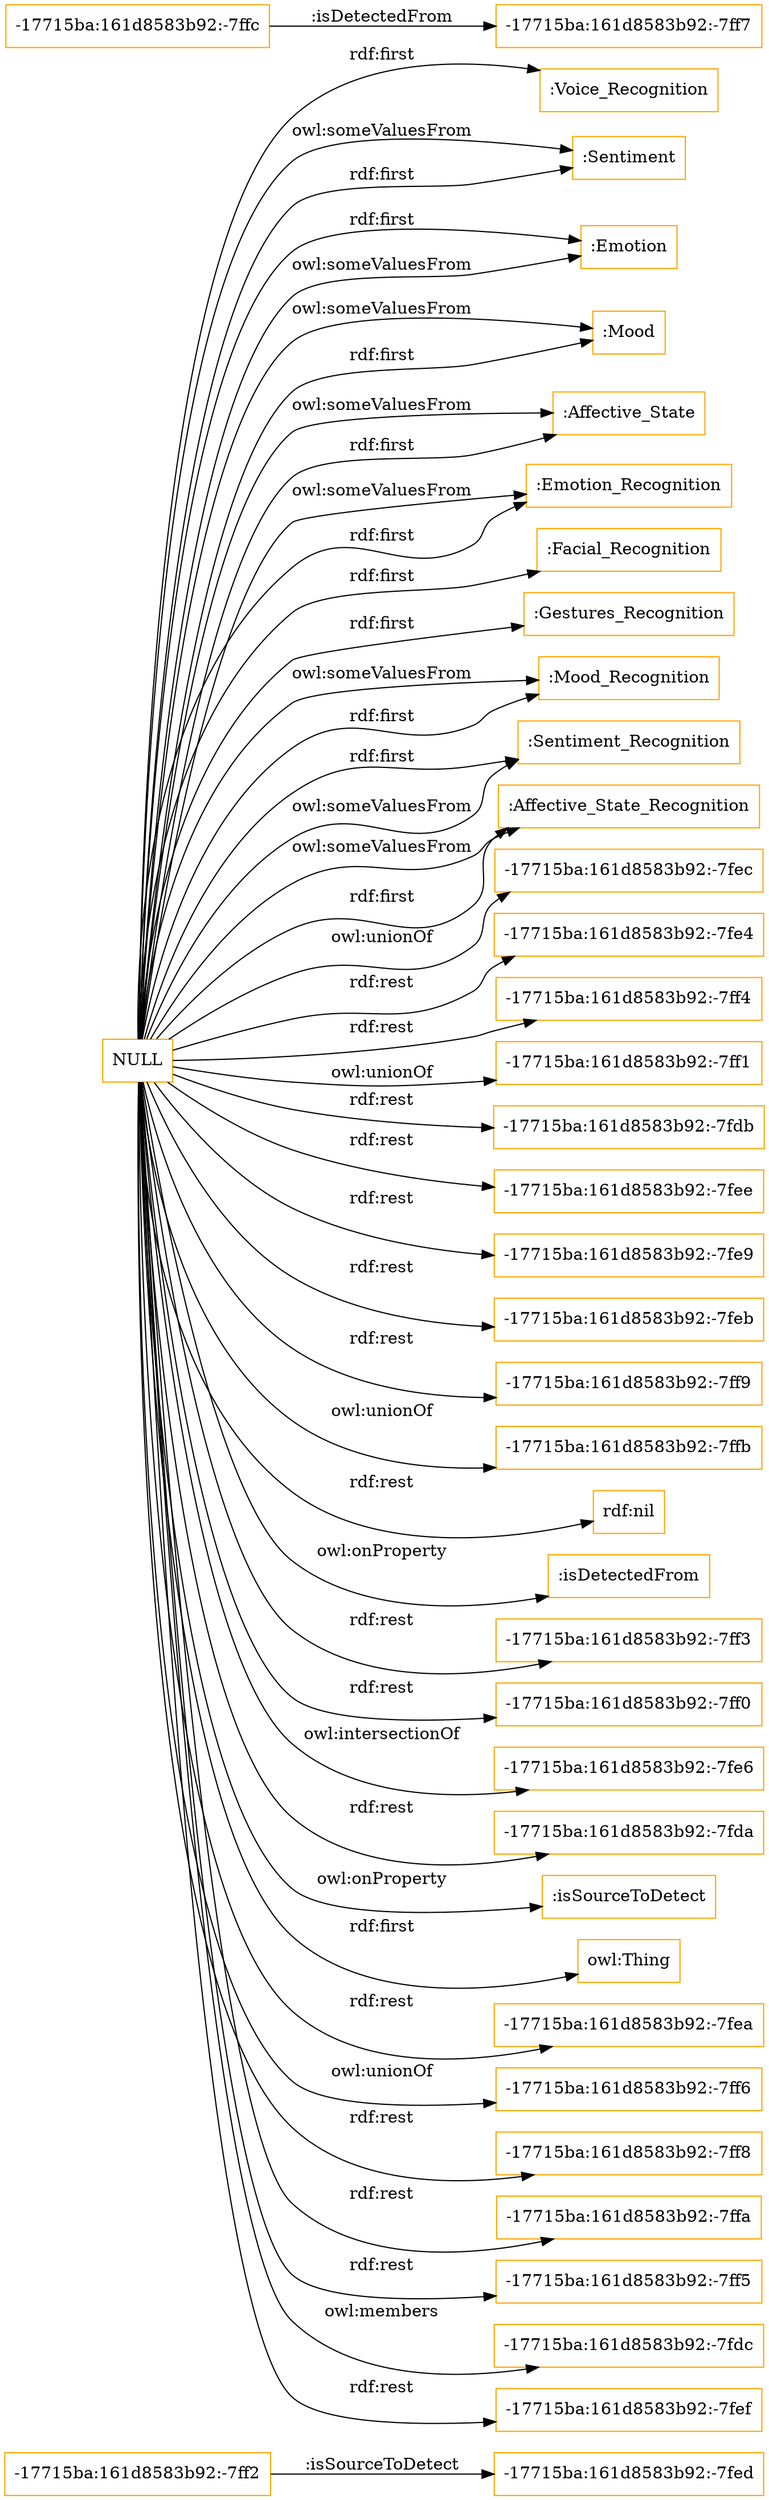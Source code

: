 digraph ar2dtool_diagram { 
rankdir=LR;
size="1501"
node [shape = rectangle, color="orange"]; "-17715ba:161d8583b92:-7fed" ":Voice_Recognition" ":Sentiment" "-17715ba:161d8583b92:-7ffc" ":Emotion" ":Mood" ":Affective_State" ":Emotion_Recognition" "-17715ba:161d8583b92:-7ff2" ":Facial_Recognition" "-17715ba:161d8583b92:-7ff7" ":Gestures_Recognition" ":Mood_Recognition" ":Sentiment_Recognition" ":Affective_State_Recognition" ; /*classes style*/
	"NULL" -> "-17715ba:161d8583b92:-7fec" [ label = "owl:unionOf" ];
	"NULL" -> ":Sentiment_Recognition" [ label = "rdf:first" ];
	"NULL" -> "-17715ba:161d8583b92:-7fe4" [ label = "rdf:rest" ];
	"NULL" -> ":Voice_Recognition" [ label = "rdf:first" ];
	"NULL" -> "-17715ba:161d8583b92:-7ff4" [ label = "rdf:rest" ];
	"NULL" -> ":Mood_Recognition" [ label = "owl:someValuesFrom" ];
	"NULL" -> "-17715ba:161d8583b92:-7ff1" [ label = "owl:unionOf" ];
	"NULL" -> ":Emotion_Recognition" [ label = "owl:someValuesFrom" ];
	"NULL" -> "-17715ba:161d8583b92:-7fdb" [ label = "rdf:rest" ];
	"NULL" -> "-17715ba:161d8583b92:-7fee" [ label = "rdf:rest" ];
	"NULL" -> "-17715ba:161d8583b92:-7fe9" [ label = "rdf:rest" ];
	"NULL" -> ":Emotion_Recognition" [ label = "rdf:first" ];
	"NULL" -> "-17715ba:161d8583b92:-7feb" [ label = "rdf:rest" ];
	"NULL" -> "-17715ba:161d8583b92:-7ff9" [ label = "rdf:rest" ];
	"NULL" -> ":Facial_Recognition" [ label = "rdf:first" ];
	"NULL" -> "-17715ba:161d8583b92:-7ffb" [ label = "owl:unionOf" ];
	"NULL" -> "rdf:nil" [ label = "rdf:rest" ];
	"NULL" -> ":isDetectedFrom" [ label = "owl:onProperty" ];
	"NULL" -> "-17715ba:161d8583b92:-7ff3" [ label = "rdf:rest" ];
	"NULL" -> ":Mood" [ label = "owl:someValuesFrom" ];
	"NULL" -> "-17715ba:161d8583b92:-7ff0" [ label = "rdf:rest" ];
	"NULL" -> ":Emotion" [ label = "rdf:first" ];
	"NULL" -> ":Sentiment" [ label = "owl:someValuesFrom" ];
	"NULL" -> "-17715ba:161d8583b92:-7fe6" [ label = "owl:intersectionOf" ];
	"NULL" -> "-17715ba:161d8583b92:-7fda" [ label = "rdf:rest" ];
	"NULL" -> ":isSourceToDetect" [ label = "owl:onProperty" ];
	"NULL" -> "owl:Thing" [ label = "rdf:first" ];
	"NULL" -> ":Emotion" [ label = "owl:someValuesFrom" ];
	"NULL" -> ":Affective_State_Recognition" [ label = "owl:someValuesFrom" ];
	"NULL" -> ":Affective_State" [ label = "owl:someValuesFrom" ];
	"NULL" -> "-17715ba:161d8583b92:-7fea" [ label = "rdf:rest" ];
	"NULL" -> "-17715ba:161d8583b92:-7ff6" [ label = "owl:unionOf" ];
	"NULL" -> ":Mood_Recognition" [ label = "rdf:first" ];
	"NULL" -> "-17715ba:161d8583b92:-7ff8" [ label = "rdf:rest" ];
	"NULL" -> ":Gestures_Recognition" [ label = "rdf:first" ];
	"NULL" -> ":Sentiment_Recognition" [ label = "owl:someValuesFrom" ];
	"NULL" -> "-17715ba:161d8583b92:-7ffa" [ label = "rdf:rest" ];
	"NULL" -> "-17715ba:161d8583b92:-7ff5" [ label = "rdf:rest" ];
	"NULL" -> "-17715ba:161d8583b92:-7fdc" [ label = "owl:members" ];
	"NULL" -> ":Mood" [ label = "rdf:first" ];
	"NULL" -> ":Affective_State_Recognition" [ label = "rdf:first" ];
	"NULL" -> ":Affective_State" [ label = "rdf:first" ];
	"NULL" -> ":Sentiment" [ label = "rdf:first" ];
	"NULL" -> "-17715ba:161d8583b92:-7fef" [ label = "rdf:rest" ];
	"-17715ba:161d8583b92:-7ffc" -> "-17715ba:161d8583b92:-7ff7" [ label = ":isDetectedFrom" ];
	"-17715ba:161d8583b92:-7ff2" -> "-17715ba:161d8583b92:-7fed" [ label = ":isSourceToDetect" ];

}
